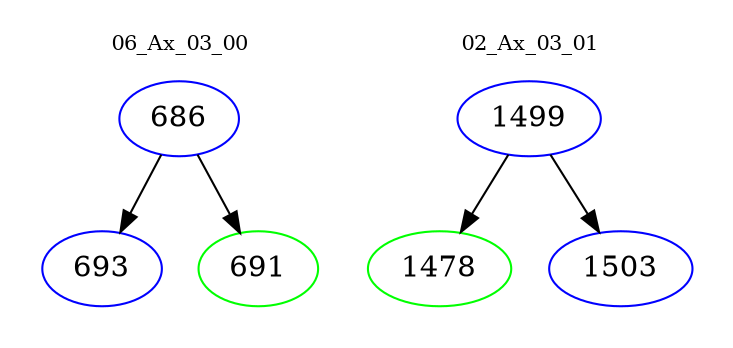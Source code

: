 digraph{
subgraph cluster_0 {
color = white
label = "06_Ax_03_00";
fontsize=10;
T0_686 [label="686", color="blue"]
T0_686 -> T0_693 [color="black"]
T0_693 [label="693", color="blue"]
T0_686 -> T0_691 [color="black"]
T0_691 [label="691", color="green"]
}
subgraph cluster_1 {
color = white
label = "02_Ax_03_01";
fontsize=10;
T1_1499 [label="1499", color="blue"]
T1_1499 -> T1_1478 [color="black"]
T1_1478 [label="1478", color="green"]
T1_1499 -> T1_1503 [color="black"]
T1_1503 [label="1503", color="blue"]
}
}
